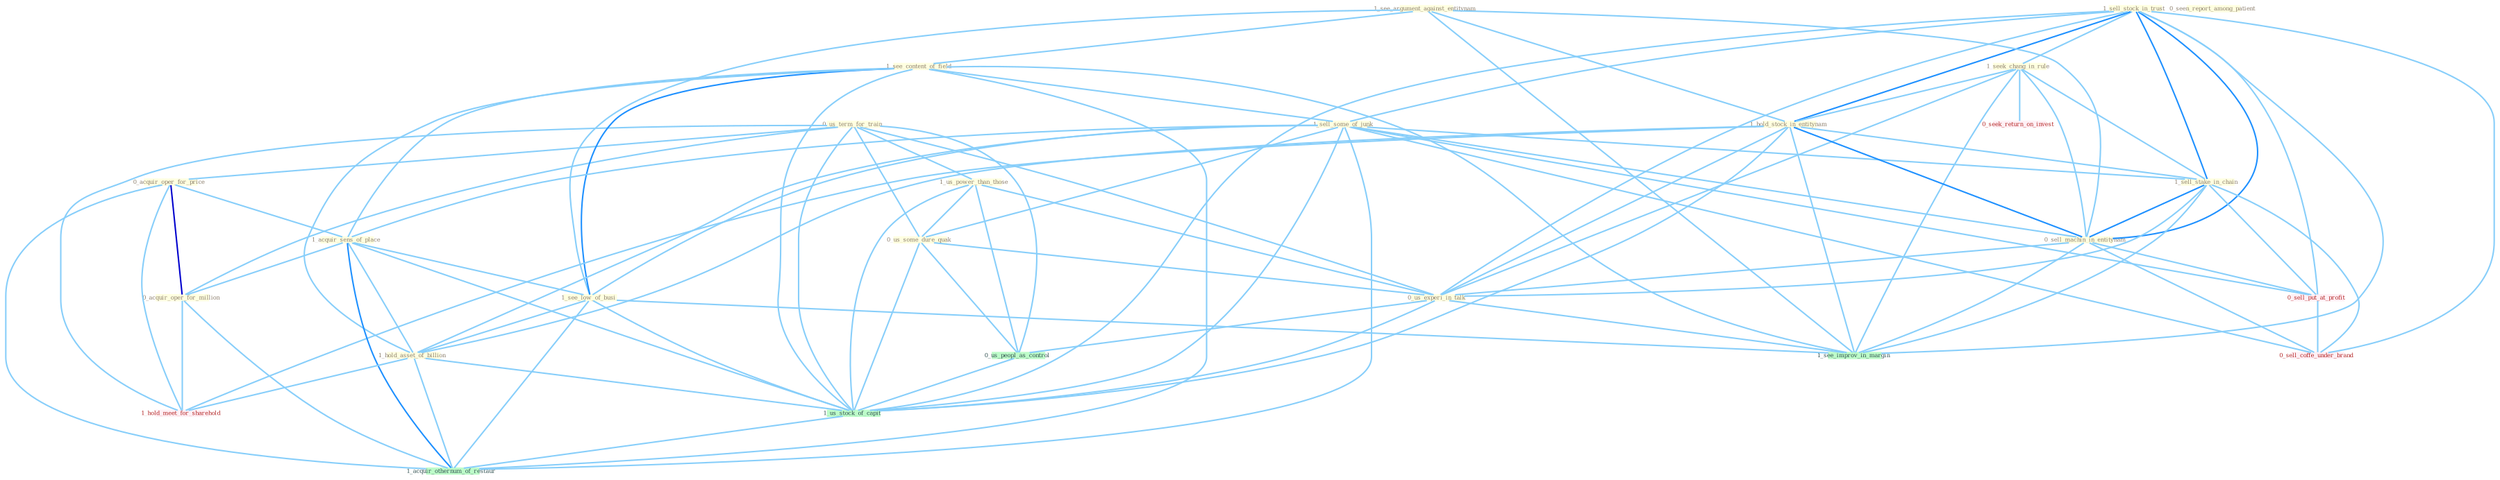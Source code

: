 Graph G{ 
    node
    [shape=polygon,style=filled,width=.5,height=.06,color="#BDFCC9",fixedsize=true,fontsize=4,
    fontcolor="#2f4f4f"];
    {node
    [color="#ffffe0", fontcolor="#8b7d6b"] "0_us_term_for_train " "0_acquir_oper_for_price " "1_sell_stock_in_trust " "1_seek_chang_in_rule " "1_see_argument_against_entitynam " "1_see_content_of_field " "1_sell_some_of_junk " "1_hold_stock_in_entitynam " "1_us_power_than_those " "1_acquir_sens_of_place " "1_see_low_of_busi " "1_sell_stake_in_chain " "0_sell_machin_in_entitynam " "0_us_some_dure_quak " "0_acquir_oper_for_million " "0_us_experi_in_talk " "0_seen_report_among_patient " "1_hold_asset_of_billion "}
{node [color="#fff0f5", fontcolor="#b22222"] "0_sell_put_at_profit " "0_seek_return_on_invest " "0_sell_coffe_under_brand " "1_hold_meet_for_sharehold "}
edge [color="#B0E2FF"];

	"0_us_term_for_train " -- "0_acquir_oper_for_price " [w="1", color="#87cefa" ];
	"0_us_term_for_train " -- "1_us_power_than_those " [w="1", color="#87cefa" ];
	"0_us_term_for_train " -- "0_us_some_dure_quak " [w="1", color="#87cefa" ];
	"0_us_term_for_train " -- "0_acquir_oper_for_million " [w="1", color="#87cefa" ];
	"0_us_term_for_train " -- "0_us_experi_in_talk " [w="1", color="#87cefa" ];
	"0_us_term_for_train " -- "0_us_peopl_as_control " [w="1", color="#87cefa" ];
	"0_us_term_for_train " -- "1_us_stock_of_capit " [w="1", color="#87cefa" ];
	"0_us_term_for_train " -- "1_hold_meet_for_sharehold " [w="1", color="#87cefa" ];
	"0_acquir_oper_for_price " -- "1_acquir_sens_of_place " [w="1", color="#87cefa" ];
	"0_acquir_oper_for_price " -- "0_acquir_oper_for_million " [w="3", color="#0000cd" , len=0.6];
	"0_acquir_oper_for_price " -- "1_hold_meet_for_sharehold " [w="1", color="#87cefa" ];
	"0_acquir_oper_for_price " -- "1_acquir_othernum_of_restaur " [w="1", color="#87cefa" ];
	"1_sell_stock_in_trust " -- "1_seek_chang_in_rule " [w="1", color="#87cefa" ];
	"1_sell_stock_in_trust " -- "1_sell_some_of_junk " [w="1", color="#87cefa" ];
	"1_sell_stock_in_trust " -- "1_hold_stock_in_entitynam " [w="2", color="#1e90ff" , len=0.8];
	"1_sell_stock_in_trust " -- "1_sell_stake_in_chain " [w="2", color="#1e90ff" , len=0.8];
	"1_sell_stock_in_trust " -- "0_sell_machin_in_entitynam " [w="2", color="#1e90ff" , len=0.8];
	"1_sell_stock_in_trust " -- "0_us_experi_in_talk " [w="1", color="#87cefa" ];
	"1_sell_stock_in_trust " -- "0_sell_put_at_profit " [w="1", color="#87cefa" ];
	"1_sell_stock_in_trust " -- "1_us_stock_of_capit " [w="1", color="#87cefa" ];
	"1_sell_stock_in_trust " -- "1_see_improv_in_margin " [w="1", color="#87cefa" ];
	"1_sell_stock_in_trust " -- "0_sell_coffe_under_brand " [w="1", color="#87cefa" ];
	"1_seek_chang_in_rule " -- "1_hold_stock_in_entitynam " [w="1", color="#87cefa" ];
	"1_seek_chang_in_rule " -- "1_sell_stake_in_chain " [w="1", color="#87cefa" ];
	"1_seek_chang_in_rule " -- "0_sell_machin_in_entitynam " [w="1", color="#87cefa" ];
	"1_seek_chang_in_rule " -- "0_us_experi_in_talk " [w="1", color="#87cefa" ];
	"1_seek_chang_in_rule " -- "0_seek_return_on_invest " [w="1", color="#87cefa" ];
	"1_seek_chang_in_rule " -- "1_see_improv_in_margin " [w="1", color="#87cefa" ];
	"1_see_argument_against_entitynam " -- "1_see_content_of_field " [w="1", color="#87cefa" ];
	"1_see_argument_against_entitynam " -- "1_hold_stock_in_entitynam " [w="1", color="#87cefa" ];
	"1_see_argument_against_entitynam " -- "1_see_low_of_busi " [w="1", color="#87cefa" ];
	"1_see_argument_against_entitynam " -- "0_sell_machin_in_entitynam " [w="1", color="#87cefa" ];
	"1_see_argument_against_entitynam " -- "1_see_improv_in_margin " [w="1", color="#87cefa" ];
	"1_see_content_of_field " -- "1_sell_some_of_junk " [w="1", color="#87cefa" ];
	"1_see_content_of_field " -- "1_acquir_sens_of_place " [w="1", color="#87cefa" ];
	"1_see_content_of_field " -- "1_see_low_of_busi " [w="2", color="#1e90ff" , len=0.8];
	"1_see_content_of_field " -- "1_hold_asset_of_billion " [w="1", color="#87cefa" ];
	"1_see_content_of_field " -- "1_us_stock_of_capit " [w="1", color="#87cefa" ];
	"1_see_content_of_field " -- "1_see_improv_in_margin " [w="1", color="#87cefa" ];
	"1_see_content_of_field " -- "1_acquir_othernum_of_restaur " [w="1", color="#87cefa" ];
	"1_sell_some_of_junk " -- "1_acquir_sens_of_place " [w="1", color="#87cefa" ];
	"1_sell_some_of_junk " -- "1_see_low_of_busi " [w="1", color="#87cefa" ];
	"1_sell_some_of_junk " -- "1_sell_stake_in_chain " [w="1", color="#87cefa" ];
	"1_sell_some_of_junk " -- "0_sell_machin_in_entitynam " [w="1", color="#87cefa" ];
	"1_sell_some_of_junk " -- "0_us_some_dure_quak " [w="1", color="#87cefa" ];
	"1_sell_some_of_junk " -- "1_hold_asset_of_billion " [w="1", color="#87cefa" ];
	"1_sell_some_of_junk " -- "0_sell_put_at_profit " [w="1", color="#87cefa" ];
	"1_sell_some_of_junk " -- "1_us_stock_of_capit " [w="1", color="#87cefa" ];
	"1_sell_some_of_junk " -- "0_sell_coffe_under_brand " [w="1", color="#87cefa" ];
	"1_sell_some_of_junk " -- "1_acquir_othernum_of_restaur " [w="1", color="#87cefa" ];
	"1_hold_stock_in_entitynam " -- "1_sell_stake_in_chain " [w="1", color="#87cefa" ];
	"1_hold_stock_in_entitynam " -- "0_sell_machin_in_entitynam " [w="2", color="#1e90ff" , len=0.8];
	"1_hold_stock_in_entitynam " -- "0_us_experi_in_talk " [w="1", color="#87cefa" ];
	"1_hold_stock_in_entitynam " -- "1_hold_asset_of_billion " [w="1", color="#87cefa" ];
	"1_hold_stock_in_entitynam " -- "1_us_stock_of_capit " [w="1", color="#87cefa" ];
	"1_hold_stock_in_entitynam " -- "1_see_improv_in_margin " [w="1", color="#87cefa" ];
	"1_hold_stock_in_entitynam " -- "1_hold_meet_for_sharehold " [w="1", color="#87cefa" ];
	"1_us_power_than_those " -- "0_us_some_dure_quak " [w="1", color="#87cefa" ];
	"1_us_power_than_those " -- "0_us_experi_in_talk " [w="1", color="#87cefa" ];
	"1_us_power_than_those " -- "0_us_peopl_as_control " [w="1", color="#87cefa" ];
	"1_us_power_than_those " -- "1_us_stock_of_capit " [w="1", color="#87cefa" ];
	"1_acquir_sens_of_place " -- "1_see_low_of_busi " [w="1", color="#87cefa" ];
	"1_acquir_sens_of_place " -- "0_acquir_oper_for_million " [w="1", color="#87cefa" ];
	"1_acquir_sens_of_place " -- "1_hold_asset_of_billion " [w="1", color="#87cefa" ];
	"1_acquir_sens_of_place " -- "1_us_stock_of_capit " [w="1", color="#87cefa" ];
	"1_acquir_sens_of_place " -- "1_acquir_othernum_of_restaur " [w="2", color="#1e90ff" , len=0.8];
	"1_see_low_of_busi " -- "1_hold_asset_of_billion " [w="1", color="#87cefa" ];
	"1_see_low_of_busi " -- "1_us_stock_of_capit " [w="1", color="#87cefa" ];
	"1_see_low_of_busi " -- "1_see_improv_in_margin " [w="1", color="#87cefa" ];
	"1_see_low_of_busi " -- "1_acquir_othernum_of_restaur " [w="1", color="#87cefa" ];
	"1_sell_stake_in_chain " -- "0_sell_machin_in_entitynam " [w="2", color="#1e90ff" , len=0.8];
	"1_sell_stake_in_chain " -- "0_us_experi_in_talk " [w="1", color="#87cefa" ];
	"1_sell_stake_in_chain " -- "0_sell_put_at_profit " [w="1", color="#87cefa" ];
	"1_sell_stake_in_chain " -- "1_see_improv_in_margin " [w="1", color="#87cefa" ];
	"1_sell_stake_in_chain " -- "0_sell_coffe_under_brand " [w="1", color="#87cefa" ];
	"0_sell_machin_in_entitynam " -- "0_us_experi_in_talk " [w="1", color="#87cefa" ];
	"0_sell_machin_in_entitynam " -- "0_sell_put_at_profit " [w="1", color="#87cefa" ];
	"0_sell_machin_in_entitynam " -- "1_see_improv_in_margin " [w="1", color="#87cefa" ];
	"0_sell_machin_in_entitynam " -- "0_sell_coffe_under_brand " [w="1", color="#87cefa" ];
	"0_us_some_dure_quak " -- "0_us_experi_in_talk " [w="1", color="#87cefa" ];
	"0_us_some_dure_quak " -- "0_us_peopl_as_control " [w="1", color="#87cefa" ];
	"0_us_some_dure_quak " -- "1_us_stock_of_capit " [w="1", color="#87cefa" ];
	"0_acquir_oper_for_million " -- "1_hold_meet_for_sharehold " [w="1", color="#87cefa" ];
	"0_acquir_oper_for_million " -- "1_acquir_othernum_of_restaur " [w="1", color="#87cefa" ];
	"0_us_experi_in_talk " -- "0_us_peopl_as_control " [w="1", color="#87cefa" ];
	"0_us_experi_in_talk " -- "1_us_stock_of_capit " [w="1", color="#87cefa" ];
	"0_us_experi_in_talk " -- "1_see_improv_in_margin " [w="1", color="#87cefa" ];
	"1_hold_asset_of_billion " -- "1_us_stock_of_capit " [w="1", color="#87cefa" ];
	"1_hold_asset_of_billion " -- "1_hold_meet_for_sharehold " [w="1", color="#87cefa" ];
	"1_hold_asset_of_billion " -- "1_acquir_othernum_of_restaur " [w="1", color="#87cefa" ];
	"0_us_peopl_as_control " -- "1_us_stock_of_capit " [w="1", color="#87cefa" ];
	"0_sell_put_at_profit " -- "0_sell_coffe_under_brand " [w="1", color="#87cefa" ];
	"1_us_stock_of_capit " -- "1_acquir_othernum_of_restaur " [w="1", color="#87cefa" ];
}